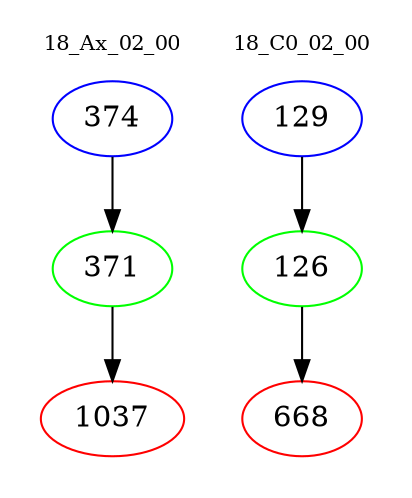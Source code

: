 digraph{
subgraph cluster_0 {
color = white
label = "18_Ax_02_00";
fontsize=10;
T0_374 [label="374", color="blue"]
T0_374 -> T0_371 [color="black"]
T0_371 [label="371", color="green"]
T0_371 -> T0_1037 [color="black"]
T0_1037 [label="1037", color="red"]
}
subgraph cluster_1 {
color = white
label = "18_C0_02_00";
fontsize=10;
T1_129 [label="129", color="blue"]
T1_129 -> T1_126 [color="black"]
T1_126 [label="126", color="green"]
T1_126 -> T1_668 [color="black"]
T1_668 [label="668", color="red"]
}
}
